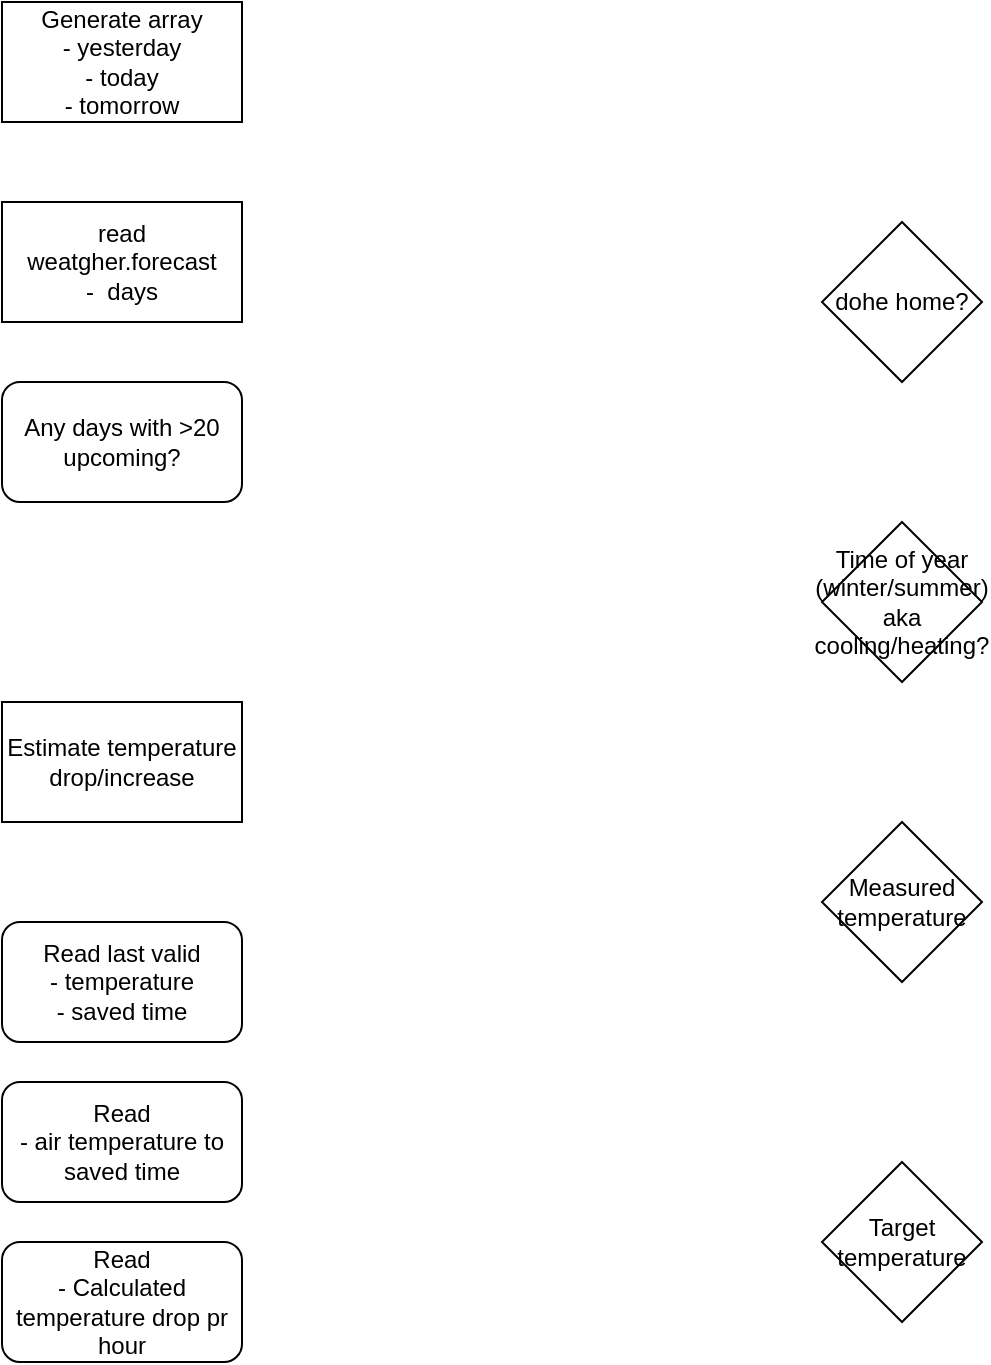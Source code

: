<mxfile version="24.7.12">
  <diagram name="Page-1" id="l30IbhKH9xJvvBqIYpb2">
    <mxGraphModel dx="2954" dy="1098" grid="1" gridSize="10" guides="1" tooltips="1" connect="1" arrows="1" fold="1" page="1" pageScale="1" pageWidth="827" pageHeight="1169" math="0" shadow="0">
      <root>
        <mxCell id="0" />
        <mxCell id="1" parent="0" />
        <mxCell id="agV-jllId4Z2bgYopUoT-1" value="Estimate temperature drop/increase" style="rounded=0;whiteSpace=wrap;html=1;" parent="1" vertex="1">
          <mxGeometry x="40" y="390" width="120" height="60" as="geometry" />
        </mxCell>
        <mxCell id="agV-jllId4Z2bgYopUoT-2" value="Read last valid&lt;div&gt;- temperature&lt;/div&gt;&lt;div&gt;- saved time&lt;/div&gt;" style="rounded=1;whiteSpace=wrap;html=1;" parent="1" vertex="1">
          <mxGeometry x="40" y="500" width="120" height="60" as="geometry" />
        </mxCell>
        <mxCell id="agV-jllId4Z2bgYopUoT-3" value="Read&lt;div&gt;- air temperature to saved time&lt;/div&gt;" style="rounded=1;whiteSpace=wrap;html=1;" parent="1" vertex="1">
          <mxGeometry x="40" y="580" width="120" height="60" as="geometry" />
        </mxCell>
        <mxCell id="agV-jllId4Z2bgYopUoT-4" value="Read&lt;div&gt;- Calculated temperature drop pr hour&lt;/div&gt;" style="rounded=1;whiteSpace=wrap;html=1;" parent="1" vertex="1">
          <mxGeometry x="40" y="660" width="120" height="60" as="geometry" />
        </mxCell>
        <mxCell id="agV-jllId4Z2bgYopUoT-5" value="Generate array&lt;div&gt;- yesterday&lt;/div&gt;&lt;div&gt;- today&lt;/div&gt;&lt;div&gt;- tomorrow&lt;/div&gt;" style="rounded=0;whiteSpace=wrap;html=1;" parent="1" vertex="1">
          <mxGeometry x="40" y="40" width="120" height="60" as="geometry" />
        </mxCell>
        <mxCell id="agV-jllId4Z2bgYopUoT-6" value="Any days with &amp;gt;20 upcoming?" style="rounded=1;whiteSpace=wrap;html=1;" parent="1" vertex="1">
          <mxGeometry x="40" y="230" width="120" height="60" as="geometry" />
        </mxCell>
        <mxCell id="agV-jllId4Z2bgYopUoT-7" value="read weatgher.forecast&lt;div&gt;-&amp;nbsp; days&lt;/div&gt;" style="rounded=0;whiteSpace=wrap;html=1;" parent="1" vertex="1">
          <mxGeometry x="40" y="140" width="120" height="60" as="geometry" />
        </mxCell>
        <mxCell id="mAH02AJmvs05kJ934_5E-1" value="dohe home?" style="rhombus;whiteSpace=wrap;html=1;" vertex="1" parent="1">
          <mxGeometry x="450" y="150" width="80" height="80" as="geometry" />
        </mxCell>
        <mxCell id="mAH02AJmvs05kJ934_5E-2" value="Time of year&lt;div&gt;(winter/summer) aka cooling/heating?&lt;/div&gt;" style="rhombus;whiteSpace=wrap;html=1;" vertex="1" parent="1">
          <mxGeometry x="450" y="300" width="80" height="80" as="geometry" />
        </mxCell>
        <mxCell id="mAH02AJmvs05kJ934_5E-3" value="Measured temperature" style="rhombus;whiteSpace=wrap;html=1;" vertex="1" parent="1">
          <mxGeometry x="450" y="450" width="80" height="80" as="geometry" />
        </mxCell>
        <mxCell id="mAH02AJmvs05kJ934_5E-4" value="Target temperature" style="rhombus;whiteSpace=wrap;html=1;" vertex="1" parent="1">
          <mxGeometry x="450" y="620" width="80" height="80" as="geometry" />
        </mxCell>
      </root>
    </mxGraphModel>
  </diagram>
</mxfile>
